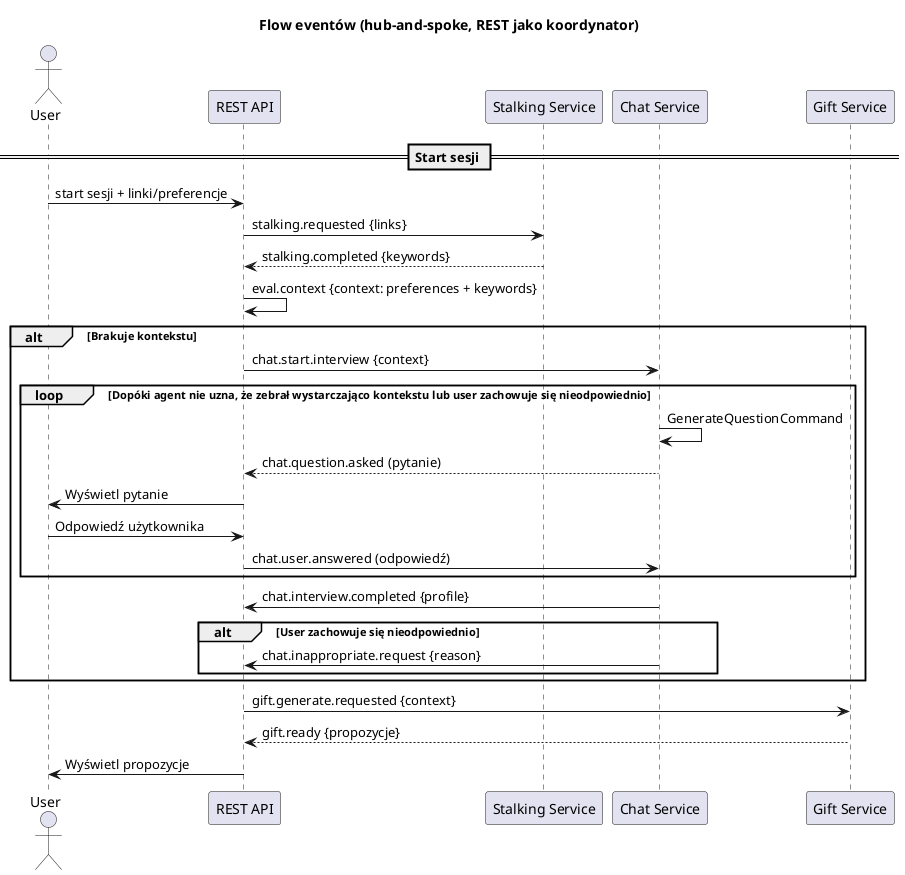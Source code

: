 @startuml sequence_diagram
title Flow eventów (hub-and-spoke, REST jako koordynator)

actor User as U
participant "REST API" as REST
participant "Stalking Service" as STALK
participant "Chat Service" as CHAT
participant "Gift Service" as GIFT

== Start sesji ==
U -> REST: start sesji + linki/preferencje
REST -> STALK: stalking.requested {links}

STALK --> REST: stalking.completed {keywords}

REST -> REST: eval.context {context: preferences + keywords}

alt Brakuje kontekstu
  REST -> CHAT: chat.start.interview {context}
  loop Dopóki agent nie uzna, że zebrał wystarczająco kontekstu lub user zachowuje się nieodpowiednio
    CHAT -> CHAT: GenerateQuestionCommand
    CHAT --> REST: chat.question.asked (pytanie)
    REST -> U: Wyświetl pytanie
    U -> REST: Odpowiedź użytkownika
    REST -> CHAT: chat.user.answered (odpowiedź)
  end
  CHAT -> REST: chat.interview.completed {profile}
  alt User zachowuje się nieodpowiednio
    CHAT -> REST: chat.inappropriate.request {reason}
  end
end

REST -> GIFT: gift.generate.requested {context}
GIFT --> REST: gift.ready {propozycje}
REST -> U: Wyświetl propozycje

@enduml
